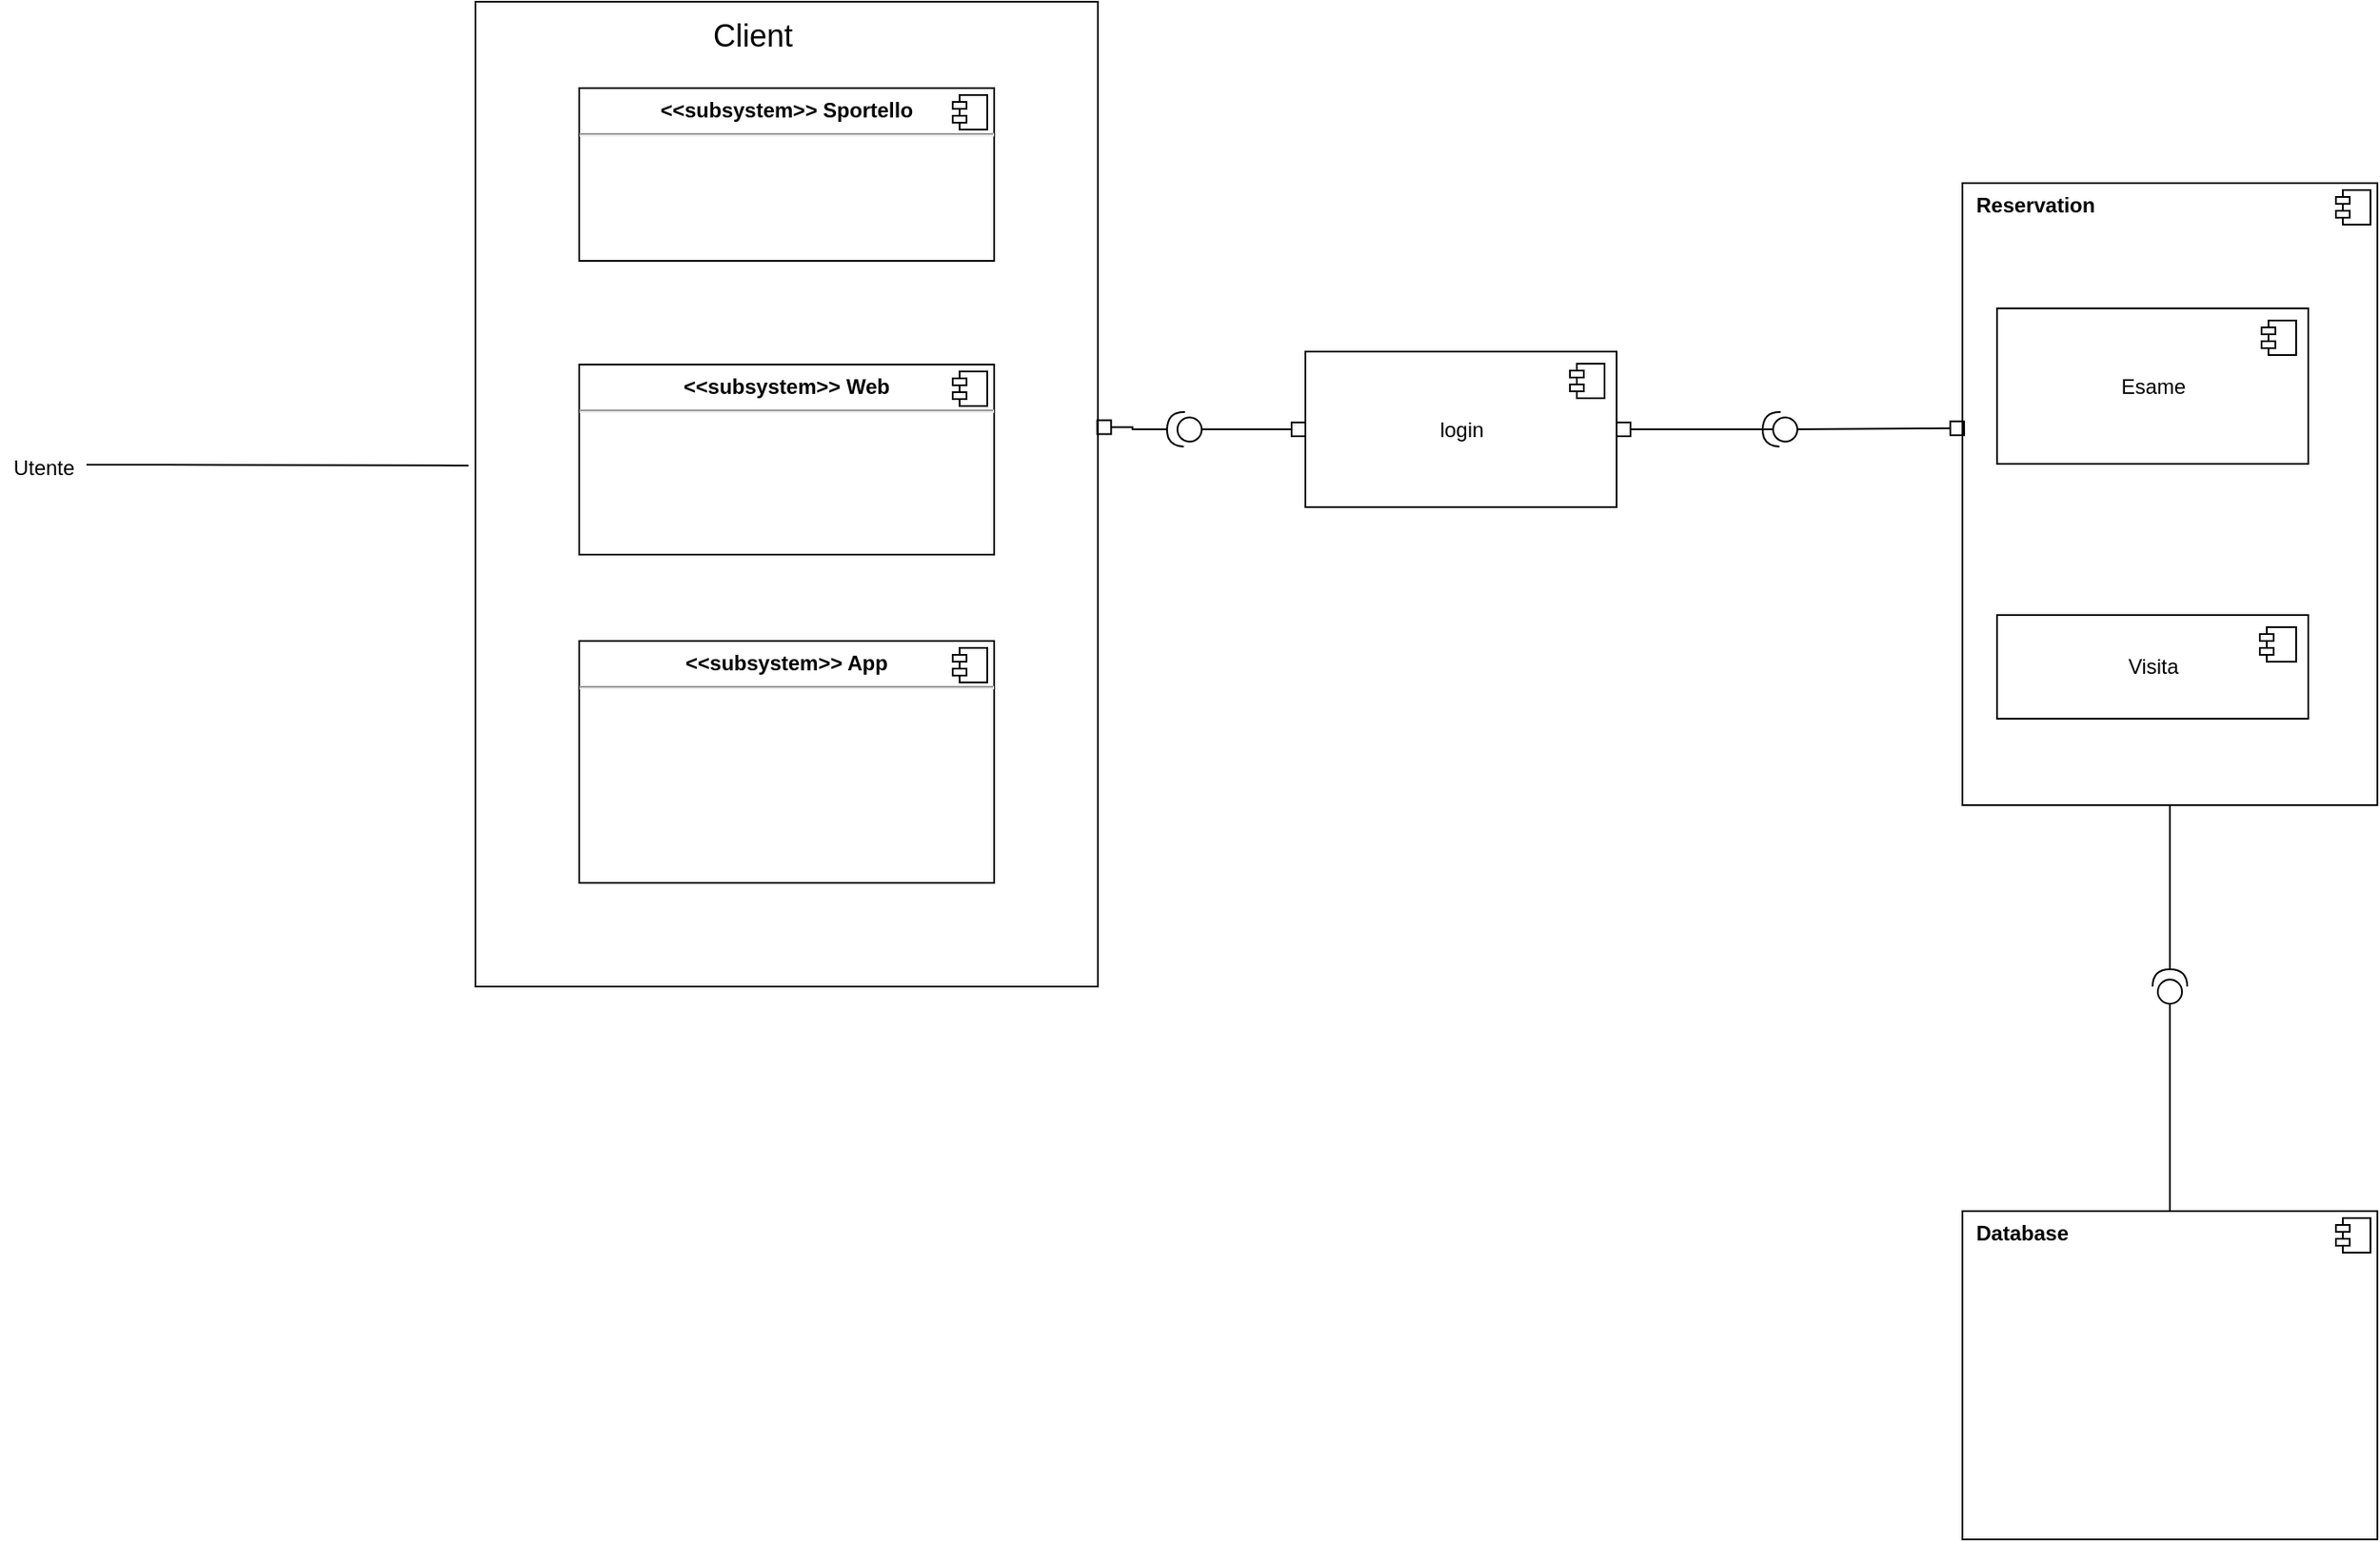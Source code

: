 <mxfile version="14.6.13" type="device"><diagram id="HDGh-kIhn926RKHafIQI" name="Page-1"><mxGraphModel dx="2591" dy="1532" grid="1" gridSize="10" guides="1" tooltips="1" connect="1" arrows="1" fold="1" page="1" pageScale="1" pageWidth="1169" pageHeight="827" math="0" shadow="0"><root><mxCell id="0"/><mxCell id="1" parent="0"/><mxCell id="g8Li0OLXQLIy255HEO5p-46" style="edgeStyle=orthogonalEdgeStyle;rounded=0;orthogonalLoop=1;jettySize=auto;html=1;startArrow=none;startFill=0;endArrow=box;endFill=0;" edge="1" parent="1" source="g8Li0OLXQLIy255HEO5p-62" target="g8Li0OLXQLIy255HEO5p-43"><mxGeometry relative="1" as="geometry"><Array as="points"><mxPoint x="240" y="158"/><mxPoint x="240" y="158"/></Array></mxGeometry></mxCell><mxCell id="g8Li0OLXQLIy255HEO5p-41" value="" style="rounded=0;whiteSpace=wrap;html=1;" vertex="1" parent="1"><mxGeometry x="-180" y="-90" width="360" height="570" as="geometry"/></mxCell><mxCell id="g8Li0OLXQLIy255HEO5p-53" style="edgeStyle=orthogonalEdgeStyle;rounded=0;orthogonalLoop=1;jettySize=auto;html=1;startArrow=none;startFill=0;endArrow=none;endFill=0;" edge="1" parent="1" source="g8Li0OLXQLIy255HEO5p-17"><mxGeometry relative="1" as="geometry"><mxPoint x="800" y="470" as="targetPoint"/></mxGeometry></mxCell><mxCell id="g8Li0OLXQLIy255HEO5p-17" value="&lt;p style=&quot;margin: 0px ; margin-top: 6px ; text-align: center&quot;&gt;&lt;/p&gt;&lt;p style=&quot;margin: 0px ; margin-left: 8px&quot;&gt;&lt;b&gt;Reservation&lt;/b&gt;&lt;/p&gt;" style="align=left;overflow=fill;html=1;dropTarget=0;" vertex="1" parent="1"><mxGeometry x="680" y="15" width="240" height="360" as="geometry"/></mxCell><mxCell id="g8Li0OLXQLIy255HEO5p-18" value="" style="shape=component;jettyWidth=8;jettyHeight=4;" vertex="1" parent="g8Li0OLXQLIy255HEO5p-17"><mxGeometry x="1" width="20" height="20" relative="1" as="geometry"><mxPoint x="-24" y="4" as="offset"/></mxGeometry></mxCell><mxCell id="g8Li0OLXQLIy255HEO5p-32" value="" style="group" vertex="1" connectable="0" parent="1"><mxGeometry x="410" y="135" width="70" height="67.5" as="geometry"/></mxCell><mxCell id="g8Li0OLXQLIy255HEO5p-34" value="interface" style="text;html=1;align=center;verticalAlign=middle;resizable=0;points=[];autosize=1;strokeColor=none;" vertex="1" parent="g8Li0OLXQLIy255HEO5p-32"><mxGeometry y="25" width="60" height="20" as="geometry"/></mxCell><mxCell id="g8Li0OLXQLIy255HEO5p-43" value="login" style="html=1;dropTarget=0;" vertex="1" parent="g8Li0OLXQLIy255HEO5p-32"><mxGeometry x="-110" y="-22.5" width="180" height="90" as="geometry"/></mxCell><mxCell id="g8Li0OLXQLIy255HEO5p-44" value="" style="shape=module;jettyWidth=8;jettyHeight=4;" vertex="1" parent="g8Li0OLXQLIy255HEO5p-43"><mxGeometry x="1" width="20" height="20" relative="1" as="geometry"><mxPoint x="-27" y="7" as="offset"/></mxGeometry></mxCell><mxCell id="g8Li0OLXQLIy255HEO5p-38" value="" style="group" vertex="1" connectable="0" parent="1"><mxGeometry x="190" y="170" as="geometry"/></mxCell><mxCell id="g8Li0OLXQLIy255HEO5p-15" value="&lt;p style=&quot;margin: 0px ; margin-top: 6px ; text-align: center&quot;&gt;&lt;b&gt;&amp;lt;&amp;lt;subsystem&amp;gt;&amp;gt; Sportello&lt;/b&gt;&lt;/p&gt;&lt;hr&gt;&lt;p style=&quot;margin: 0px ; margin-left: 8px&quot;&gt;&lt;br&gt;&lt;/p&gt;" style="align=left;overflow=fill;html=1;dropTarget=0;" vertex="1" parent="1"><mxGeometry x="-120" y="-40" width="240" height="100" as="geometry"/></mxCell><mxCell id="g8Li0OLXQLIy255HEO5p-16" value="" style="shape=component;jettyWidth=8;jettyHeight=4;" vertex="1" parent="g8Li0OLXQLIy255HEO5p-15"><mxGeometry x="1" width="20" height="20" relative="1" as="geometry"><mxPoint x="-24" y="4" as="offset"/></mxGeometry></mxCell><mxCell id="g8Li0OLXQLIy255HEO5p-19" value="&lt;p style=&quot;margin: 0px ; margin-top: 6px ; text-align: center&quot;&gt;&lt;b&gt;&amp;lt;&amp;lt;subsystem&amp;gt;&amp;gt; Web&lt;/b&gt;&lt;/p&gt;&lt;hr&gt;&lt;p style=&quot;margin: 0px ; margin-left: 8px&quot;&gt;&lt;br&gt;&lt;/p&gt;" style="align=left;overflow=fill;html=1;dropTarget=0;" vertex="1" parent="1"><mxGeometry x="-120" y="120" width="240" height="110" as="geometry"/></mxCell><mxCell id="g8Li0OLXQLIy255HEO5p-20" value="" style="shape=component;jettyWidth=8;jettyHeight=4;" vertex="1" parent="g8Li0OLXQLIy255HEO5p-19"><mxGeometry x="1" width="20" height="20" relative="1" as="geometry"><mxPoint x="-24" y="4" as="offset"/></mxGeometry></mxCell><mxCell id="g8Li0OLXQLIy255HEO5p-21" value="&lt;p style=&quot;margin: 0px ; margin-top: 6px ; text-align: center&quot;&gt;&lt;b&gt;&amp;lt;&amp;lt;subsystem&amp;gt;&amp;gt; App&lt;/b&gt;&lt;/p&gt;&lt;hr&gt;&lt;p style=&quot;margin: 0px ; margin-left: 8px&quot;&gt;&lt;br&gt;&lt;/p&gt;" style="align=left;overflow=fill;html=1;dropTarget=0;" vertex="1" parent="1"><mxGeometry x="-120" y="280" width="240" height="140" as="geometry"/></mxCell><mxCell id="g8Li0OLXQLIy255HEO5p-22" value="" style="shape=component;jettyWidth=8;jettyHeight=4;" vertex="1" parent="g8Li0OLXQLIy255HEO5p-21"><mxGeometry x="1" width="20" height="20" relative="1" as="geometry"><mxPoint x="-24" y="4" as="offset"/></mxGeometry></mxCell><mxCell id="g8Li0OLXQLIy255HEO5p-51" style="edgeStyle=orthogonalEdgeStyle;rounded=0;orthogonalLoop=1;jettySize=auto;html=1;entryX=0.004;entryY=0.394;entryDx=0;entryDy=0;entryPerimeter=0;startArrow=box;startFill=0;endArrow=box;endFill=0;" edge="1" parent="1" source="g8Li0OLXQLIy255HEO5p-43" target="g8Li0OLXQLIy255HEO5p-17"><mxGeometry relative="1" as="geometry"/></mxCell><mxCell id="g8Li0OLXQLIy255HEO5p-47" value="Esame" style="html=1;dropTarget=0;" vertex="1" parent="1"><mxGeometry x="700" y="87.5" width="180" height="90" as="geometry"/></mxCell><mxCell id="g8Li0OLXQLIy255HEO5p-48" value="" style="shape=module;jettyWidth=8;jettyHeight=4;" vertex="1" parent="g8Li0OLXQLIy255HEO5p-47"><mxGeometry x="1" width="20" height="20" relative="1" as="geometry"><mxPoint x="-27" y="7" as="offset"/></mxGeometry></mxCell><mxCell id="g8Li0OLXQLIy255HEO5p-49" value="Visita" style="html=1;dropTarget=0;" vertex="1" parent="1"><mxGeometry x="700" y="265" width="180" height="60" as="geometry"/></mxCell><mxCell id="g8Li0OLXQLIy255HEO5p-50" value="" style="shape=module;jettyWidth=8;jettyHeight=4;" vertex="1" parent="g8Li0OLXQLIy255HEO5p-49"><mxGeometry x="1" width="21" height="20" relative="1" as="geometry"><mxPoint x="-28" y="7" as="offset"/></mxGeometry></mxCell><mxCell id="g8Li0OLXQLIy255HEO5p-52" value="" style="shape=providedRequiredInterface;html=1;verticalLabelPosition=bottom;rotation=-90;" vertex="1" parent="1"><mxGeometry x="790" y="470" width="20" height="20" as="geometry"/></mxCell><mxCell id="g8Li0OLXQLIy255HEO5p-59" style="edgeStyle=orthogonalEdgeStyle;rounded=0;orthogonalLoop=1;jettySize=auto;html=1;entryX=0;entryY=0.5;entryDx=0;entryDy=0;entryPerimeter=0;startArrow=none;startFill=0;endArrow=none;endFill=0;" edge="1" parent="1" source="g8Li0OLXQLIy255HEO5p-54" target="g8Li0OLXQLIy255HEO5p-52"><mxGeometry relative="1" as="geometry"/></mxCell><mxCell id="g8Li0OLXQLIy255HEO5p-54" value="&lt;p style=&quot;margin: 0px ; margin-top: 6px ; text-align: center&quot;&gt;&lt;/p&gt;&lt;p style=&quot;margin: 0px ; margin-left: 8px&quot;&gt;&lt;b&gt;Database&lt;/b&gt;&lt;/p&gt;" style="align=left;overflow=fill;html=1;dropTarget=0;" vertex="1" parent="1"><mxGeometry x="680" y="610" width="240" height="190" as="geometry"/></mxCell><mxCell id="g8Li0OLXQLIy255HEO5p-55" value="" style="shape=component;jettyWidth=8;jettyHeight=4;" vertex="1" parent="g8Li0OLXQLIy255HEO5p-54"><mxGeometry x="1" width="20" height="20" relative="1" as="geometry"><mxPoint x="-24" y="4" as="offset"/></mxGeometry></mxCell><mxCell id="g8Li0OLXQLIy255HEO5p-57" style="edgeStyle=orthogonalEdgeStyle;rounded=0;orthogonalLoop=1;jettySize=auto;html=1;entryX=-0.011;entryY=0.471;entryDx=0;entryDy=0;entryPerimeter=0;startArrow=none;startFill=0;endArrow=none;endFill=0;" edge="1" parent="1" source="g8Li0OLXQLIy255HEO5p-56" target="g8Li0OLXQLIy255HEO5p-41"><mxGeometry relative="1" as="geometry"><Array as="points"><mxPoint x="-360" y="178"/><mxPoint x="-360" y="178"/></Array></mxGeometry></mxCell><mxCell id="g8Li0OLXQLIy255HEO5p-56" value="Utente" style="text;html=1;align=center;verticalAlign=middle;resizable=0;points=[];autosize=1;strokeColor=none;" vertex="1" parent="1"><mxGeometry x="-455" y="170" width="50" height="20" as="geometry"/></mxCell><mxCell id="g8Li0OLXQLIy255HEO5p-58" value="&lt;font style=&quot;font-size: 18px&quot;&gt;Client&lt;/font&gt;" style="text;html=1;align=center;verticalAlign=middle;resizable=0;points=[];autosize=1;strokeColor=none;" vertex="1" parent="1"><mxGeometry x="-50" y="-80" width="60" height="20" as="geometry"/></mxCell><mxCell id="g8Li0OLXQLIy255HEO5p-62" value="" style="shape=providedRequiredInterface;html=1;verticalLabelPosition=bottom;rotation=-178;" vertex="1" parent="1"><mxGeometry x="220" y="147.5" width="20" height="20" as="geometry"/></mxCell><mxCell id="g8Li0OLXQLIy255HEO5p-63" value="" style="edgeStyle=orthogonalEdgeStyle;rounded=0;orthogonalLoop=1;jettySize=auto;html=1;startArrow=box;startFill=0;endArrow=none;endFill=0;exitX=0.999;exitY=0.432;exitDx=0;exitDy=0;exitPerimeter=0;" edge="1" parent="1" source="g8Li0OLXQLIy255HEO5p-41" target="g8Li0OLXQLIy255HEO5p-62"><mxGeometry relative="1" as="geometry"><mxPoint x="190" y="157" as="sourcePoint"/><mxPoint x="300" y="158" as="targetPoint"/><Array as="points"/></mxGeometry></mxCell><mxCell id="g8Li0OLXQLIy255HEO5p-64" value="" style="shape=providedRequiredInterface;html=1;verticalLabelPosition=bottom;rotation=-178;" vertex="1" parent="1"><mxGeometry x="564.5" y="147.5" width="20" height="20" as="geometry"/></mxCell></root></mxGraphModel></diagram></mxfile>
